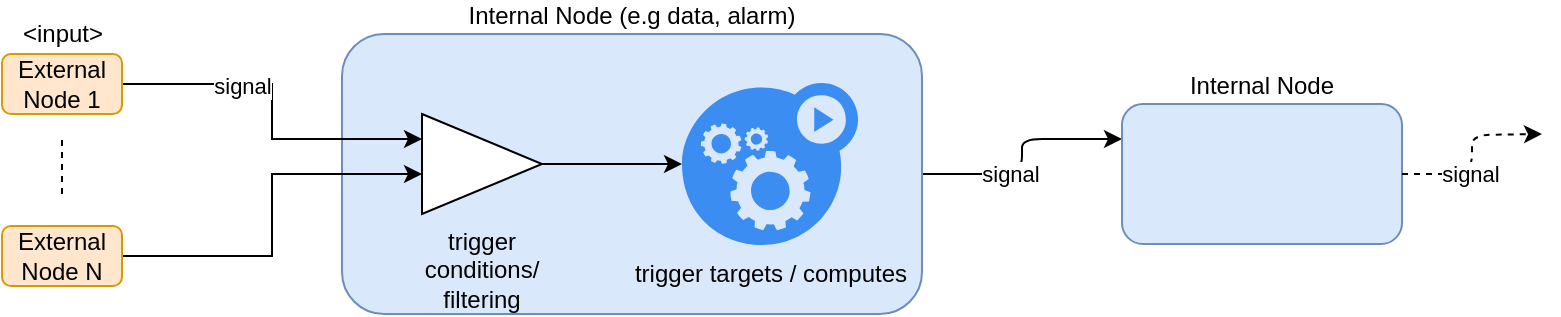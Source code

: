 <mxfile version="17.4.4"><diagram id="TXHpN-tmmn22CjkgkjO7" name="Page-1"><mxGraphModel dx="1715" dy="1570" grid="1" gridSize="10" guides="1" tooltips="1" connect="1" arrows="1" fold="1" page="1" pageScale="1" pageWidth="850" pageHeight="1100" math="0" shadow="0"><root><mxCell id="0"/><mxCell id="1" parent="0"/><mxCell id="wEqXoIAW6YTJuKzAREoP-17" style="edgeStyle=orthogonalEdgeStyle;orthogonalLoop=1;jettySize=auto;html=1;entryX=0;entryY=0.25;entryDx=0;entryDy=0;rounded=1;" edge="1" parent="1" source="wEqXoIAW6YTJuKzAREoP-5" target="wEqXoIAW6YTJuKzAREoP-16"><mxGeometry relative="1" as="geometry"/></mxCell><mxCell id="wEqXoIAW6YTJuKzAREoP-18" value="signal" style="edgeLabel;html=1;align=center;verticalAlign=middle;resizable=0;points=[];" vertex="1" connectable="0" parent="wEqXoIAW6YTJuKzAREoP-17"><mxGeometry x="-0.248" relative="1" as="geometry"><mxPoint as="offset"/></mxGeometry></mxCell><mxCell id="wEqXoIAW6YTJuKzAREoP-5" value="Internal Node (e.g data, alarm)" style="html=1;whiteSpace=wrap;rounded=1;dropTarget=0;fillColor=#dae8fc;strokeColor=#6c8ebf;labelPosition=center;verticalLabelPosition=top;align=center;verticalAlign=bottom;" vertex="1" parent="1"><mxGeometry x="-600" y="-1040" width="290" height="140" as="geometry"/></mxCell><mxCell id="wEqXoIAW6YTJuKzAREoP-14" style="edgeStyle=orthogonalEdgeStyle;rounded=0;orthogonalLoop=1;jettySize=auto;html=1;entryX=0;entryY=0.25;entryDx=0;entryDy=0;" edge="1" parent="1" source="wEqXoIAW6YTJuKzAREoP-7" target="wEqXoIAW6YTJuKzAREoP-8"><mxGeometry relative="1" as="geometry"/></mxCell><mxCell id="wEqXoIAW6YTJuKzAREoP-21" value="signal" style="edgeLabel;html=1;align=center;verticalAlign=middle;resizable=0;points=[];" vertex="1" connectable="0" parent="wEqXoIAW6YTJuKzAREoP-14"><mxGeometry x="-0.324" y="-1" relative="1" as="geometry"><mxPoint as="offset"/></mxGeometry></mxCell><mxCell id="wEqXoIAW6YTJuKzAREoP-7" value="External Node 1" style="html=1;whiteSpace=wrap;rounded=1;dropTarget=0;fillColor=#ffe6cc;strokeColor=#d79b00;" vertex="1" parent="1"><mxGeometry x="-770" y="-1030" width="60" height="30" as="geometry"/></mxCell><mxCell id="wEqXoIAW6YTJuKzAREoP-10" value="" style="edgeStyle=orthogonalEdgeStyle;rounded=0;orthogonalLoop=1;jettySize=auto;html=1;entryX=0;entryY=0.5;entryDx=0;entryDy=0;entryPerimeter=0;" edge="1" parent="1" source="wEqXoIAW6YTJuKzAREoP-8" target="wEqXoIAW6YTJuKzAREoP-9"><mxGeometry relative="1" as="geometry"/></mxCell><mxCell id="wEqXoIAW6YTJuKzAREoP-8" value="trigger conditions/ filtering" style="triangle;whiteSpace=wrap;html=1;labelPosition=center;verticalLabelPosition=bottom;align=center;verticalAlign=top;" vertex="1" parent="1"><mxGeometry x="-560" y="-1000" width="60" height="50" as="geometry"/></mxCell><mxCell id="wEqXoIAW6YTJuKzAREoP-9" value="trigger targets / computes" style="sketch=0;html=1;aspect=fixed;strokeColor=none;shadow=0;align=center;verticalAlign=top;fillColor=#3B8DF1;shape=mxgraph.gcp2.gear_load;labelPosition=center;verticalLabelPosition=bottom;" vertex="1" parent="1"><mxGeometry x="-430" y="-1015.5" width="88.04" height="81" as="geometry"/></mxCell><mxCell id="wEqXoIAW6YTJuKzAREoP-15" style="edgeStyle=orthogonalEdgeStyle;rounded=0;orthogonalLoop=1;jettySize=auto;html=1;" edge="1" parent="1" source="wEqXoIAW6YTJuKzAREoP-11"><mxGeometry relative="1" as="geometry"><mxPoint x="-560" y="-970" as="targetPoint"/><Array as="points"><mxPoint x="-635" y="-929"/><mxPoint x="-635" y="-970"/><mxPoint x="-560" y="-970"/></Array></mxGeometry></mxCell><mxCell id="wEqXoIAW6YTJuKzAREoP-11" value="External Node N" style="html=1;whiteSpace=wrap;rounded=1;dropTarget=0;fillColor=#ffe6cc;strokeColor=#d79b00;" vertex="1" parent="1"><mxGeometry x="-770" y="-944" width="60" height="30" as="geometry"/></mxCell><mxCell id="wEqXoIAW6YTJuKzAREoP-12" value="&amp;lt;input&amp;gt;" style="text;html=1;align=center;verticalAlign=middle;resizable=0;points=[];autosize=1;strokeColor=none;fillColor=none;" vertex="1" parent="1"><mxGeometry x="-765" y="-1050" width="50" height="20" as="geometry"/></mxCell><mxCell id="wEqXoIAW6YTJuKzAREoP-13" value="" style="endArrow=none;dashed=1;html=1;rounded=0;" edge="1" parent="1"><mxGeometry width="50" height="50" relative="1" as="geometry"><mxPoint x="-740" y="-960" as="sourcePoint"/><mxPoint x="-740" y="-990" as="targetPoint"/></mxGeometry></mxCell><mxCell id="wEqXoIAW6YTJuKzAREoP-16" value="Internal Node" style="html=1;whiteSpace=wrap;rounded=1;dropTarget=0;fillColor=#dae8fc;strokeColor=#6c8ebf;labelPosition=center;verticalLabelPosition=top;align=center;verticalAlign=bottom;" vertex="1" parent="1"><mxGeometry x="-210" y="-1005" width="140" height="70" as="geometry"/></mxCell><mxCell id="wEqXoIAW6YTJuKzAREoP-19" style="edgeStyle=orthogonalEdgeStyle;orthogonalLoop=1;jettySize=auto;html=1;rounded=1;exitX=1;exitY=0.5;exitDx=0;exitDy=0;dashed=1;" edge="1" parent="1" source="wEqXoIAW6YTJuKzAREoP-16"><mxGeometry relative="1" as="geometry"><mxPoint x="-300" y="-960" as="sourcePoint"/><mxPoint y="-990" as="targetPoint"/></mxGeometry></mxCell><mxCell id="wEqXoIAW6YTJuKzAREoP-20" value="signal" style="edgeLabel;html=1;align=center;verticalAlign=middle;resizable=0;points=[];" vertex="1" connectable="0" parent="wEqXoIAW6YTJuKzAREoP-19"><mxGeometry x="-0.248" relative="1" as="geometry"><mxPoint as="offset"/></mxGeometry></mxCell></root></mxGraphModel></diagram></mxfile>